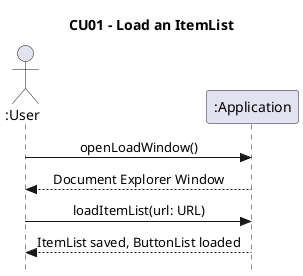 @startuml 
skinparam style strictuml
skinparam DefaultFontName Verdana
skinparam backgroundcolor transparent
skinparam sequenceMessageAlign center
title CU01 - Load an ItemList

actor ":User" as u
participant ":Application" as a 

u -> a : openLoadWindow()
a --> u : Document Explorer Window

u -> a : loadItemList(url: URL)
a --> u : ItemList saved, ButtonList loaded

@enduml
